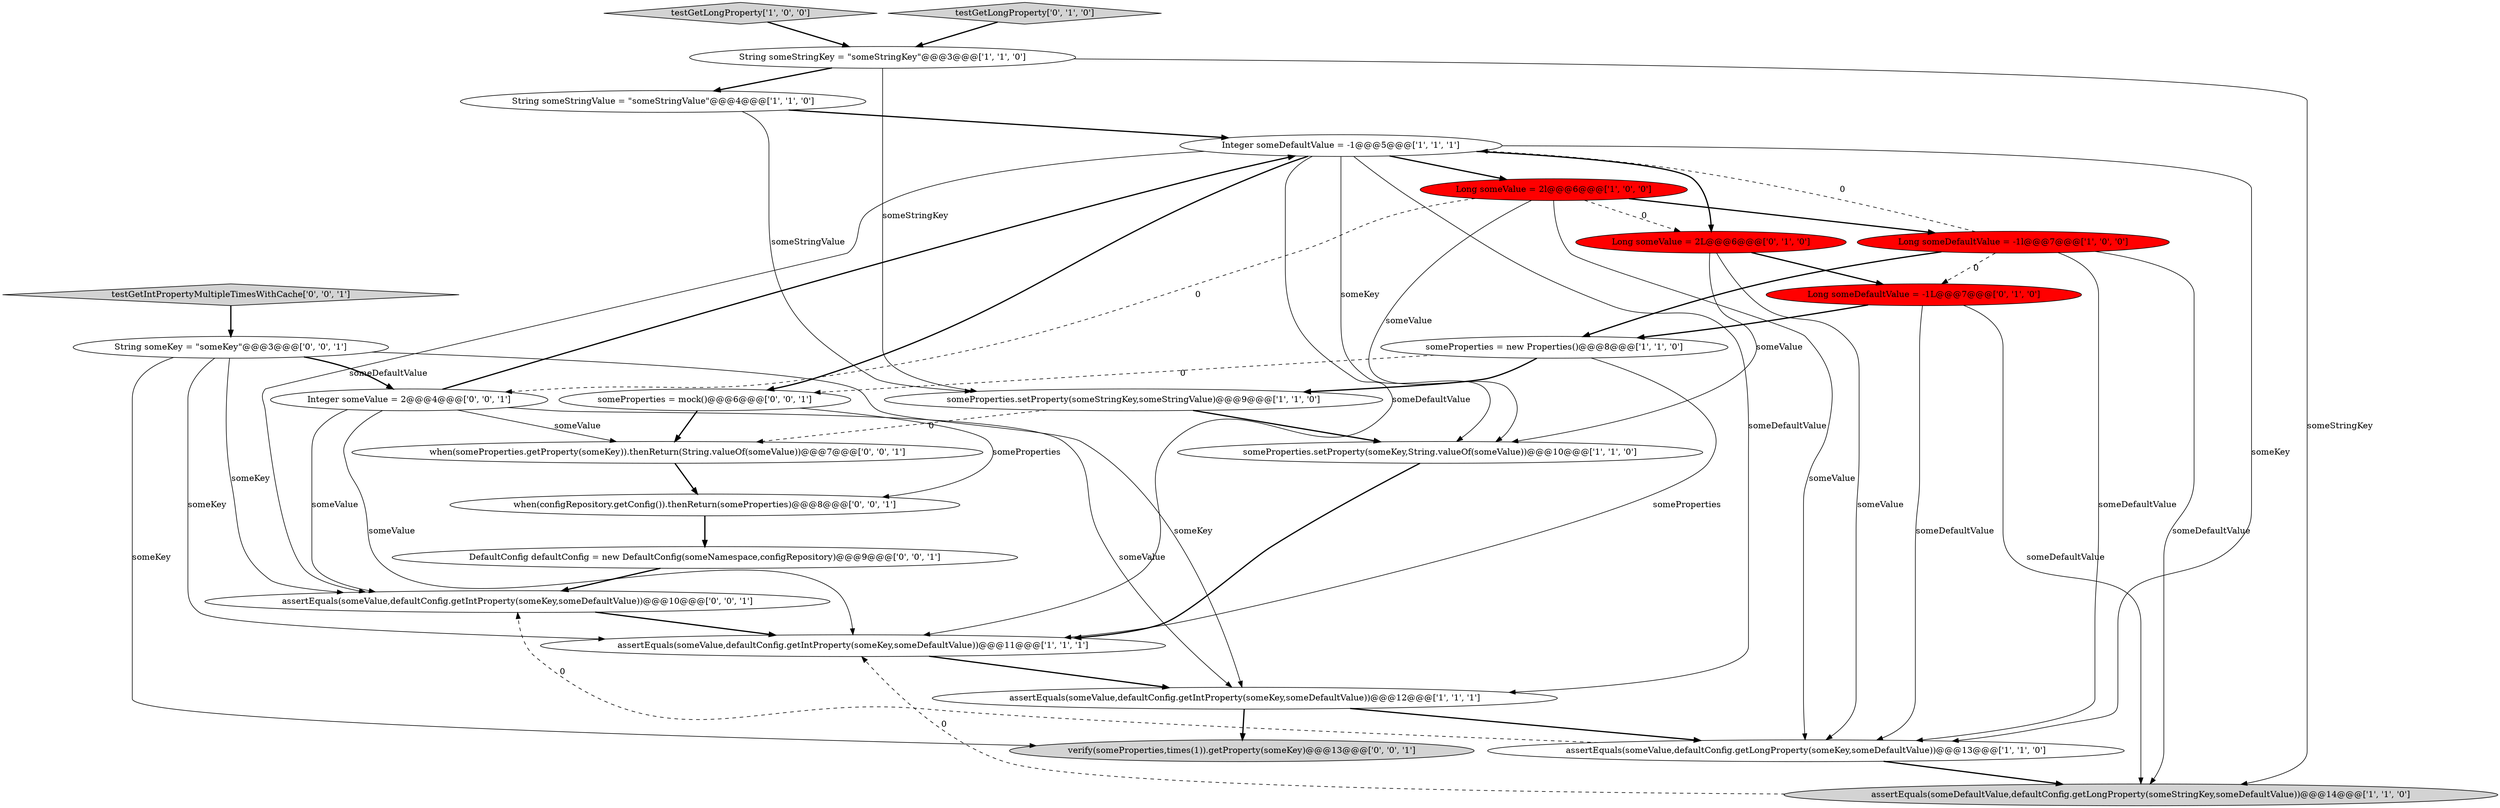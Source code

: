 digraph {
4 [style = filled, label = "String someStringValue = \"someStringValue\"@@@4@@@['1', '1', '0']", fillcolor = white, shape = ellipse image = "AAA0AAABBB1BBB"];
22 [style = filled, label = "someProperties = mock()@@@6@@@['0', '0', '1']", fillcolor = white, shape = ellipse image = "AAA0AAABBB3BBB"];
24 [style = filled, label = "assertEquals(someValue,defaultConfig.getIntProperty(someKey,someDefaultValue))@@@10@@@['0', '0', '1']", fillcolor = white, shape = ellipse image = "AAA0AAABBB3BBB"];
23 [style = filled, label = "verify(someProperties,times(1)).getProperty(someKey)@@@13@@@['0', '0', '1']", fillcolor = lightgray, shape = ellipse image = "AAA0AAABBB3BBB"];
7 [style = filled, label = "someProperties.setProperty(someKey,String.valueOf(someValue))@@@10@@@['1', '1', '0']", fillcolor = white, shape = ellipse image = "AAA0AAABBB1BBB"];
5 [style = filled, label = "Integer someDefaultValue = -1@@@5@@@['1', '1', '1']", fillcolor = white, shape = ellipse image = "AAA0AAABBB1BBB"];
3 [style = filled, label = "testGetLongProperty['1', '0', '0']", fillcolor = lightgray, shape = diamond image = "AAA0AAABBB1BBB"];
0 [style = filled, label = "Long someDefaultValue = -1l@@@7@@@['1', '0', '0']", fillcolor = red, shape = ellipse image = "AAA1AAABBB1BBB"];
6 [style = filled, label = "assertEquals(someValue,defaultConfig.getIntProperty(someKey,someDefaultValue))@@@12@@@['1', '1', '1']", fillcolor = white, shape = ellipse image = "AAA0AAABBB1BBB"];
10 [style = filled, label = "String someStringKey = \"someStringKey\"@@@3@@@['1', '1', '0']", fillcolor = white, shape = ellipse image = "AAA0AAABBB1BBB"];
15 [style = filled, label = "Long someDefaultValue = -1L@@@7@@@['0', '1', '0']", fillcolor = red, shape = ellipse image = "AAA1AAABBB2BBB"];
13 [style = filled, label = "testGetLongProperty['0', '1', '0']", fillcolor = lightgray, shape = diamond image = "AAA0AAABBB2BBB"];
14 [style = filled, label = "Long someValue = 2L@@@6@@@['0', '1', '0']", fillcolor = red, shape = ellipse image = "AAA1AAABBB2BBB"];
16 [style = filled, label = "String someKey = \"someKey\"@@@3@@@['0', '0', '1']", fillcolor = white, shape = ellipse image = "AAA0AAABBB3BBB"];
1 [style = filled, label = "Long someValue = 2l@@@6@@@['1', '0', '0']", fillcolor = red, shape = ellipse image = "AAA1AAABBB1BBB"];
21 [style = filled, label = "testGetIntPropertyMultipleTimesWithCache['0', '0', '1']", fillcolor = lightgray, shape = diamond image = "AAA0AAABBB3BBB"];
18 [style = filled, label = "when(someProperties.getProperty(someKey)).thenReturn(String.valueOf(someValue))@@@7@@@['0', '0', '1']", fillcolor = white, shape = ellipse image = "AAA0AAABBB3BBB"];
11 [style = filled, label = "someProperties = new Properties()@@@8@@@['1', '1', '0']", fillcolor = white, shape = ellipse image = "AAA0AAABBB1BBB"];
19 [style = filled, label = "when(configRepository.getConfig()).thenReturn(someProperties)@@@8@@@['0', '0', '1']", fillcolor = white, shape = ellipse image = "AAA0AAABBB3BBB"];
2 [style = filled, label = "someProperties.setProperty(someStringKey,someStringValue)@@@9@@@['1', '1', '0']", fillcolor = white, shape = ellipse image = "AAA0AAABBB1BBB"];
8 [style = filled, label = "assertEquals(someDefaultValue,defaultConfig.getLongProperty(someStringKey,someDefaultValue))@@@14@@@['1', '1', '0']", fillcolor = lightgray, shape = ellipse image = "AAA0AAABBB1BBB"];
17 [style = filled, label = "Integer someValue = 2@@@4@@@['0', '0', '1']", fillcolor = white, shape = ellipse image = "AAA0AAABBB3BBB"];
12 [style = filled, label = "assertEquals(someValue,defaultConfig.getLongProperty(someKey,someDefaultValue))@@@13@@@['1', '1', '0']", fillcolor = white, shape = ellipse image = "AAA0AAABBB1BBB"];
9 [style = filled, label = "assertEquals(someValue,defaultConfig.getIntProperty(someKey,someDefaultValue))@@@11@@@['1', '1', '1']", fillcolor = white, shape = ellipse image = "AAA0AAABBB1BBB"];
20 [style = filled, label = "DefaultConfig defaultConfig = new DefaultConfig(someNamespace,configRepository)@@@9@@@['0', '0', '1']", fillcolor = white, shape = ellipse image = "AAA0AAABBB3BBB"];
14->7 [style = solid, label="someValue"];
13->10 [style = bold, label=""];
17->24 [style = solid, label="someValue"];
10->2 [style = solid, label="someStringKey"];
5->9 [style = solid, label="someDefaultValue"];
17->5 [style = bold, label=""];
22->19 [style = solid, label="someProperties"];
0->5 [style = dashed, label="0"];
1->14 [style = dashed, label="0"];
6->23 [style = bold, label=""];
19->20 [style = bold, label=""];
11->22 [style = dashed, label="0"];
18->19 [style = bold, label=""];
0->15 [style = dashed, label="0"];
0->11 [style = bold, label=""];
16->6 [style = solid, label="someKey"];
5->24 [style = solid, label="someDefaultValue"];
10->8 [style = solid, label="someStringKey"];
1->0 [style = bold, label=""];
16->17 [style = bold, label=""];
5->14 [style = bold, label=""];
17->6 [style = solid, label="someValue"];
17->9 [style = solid, label="someValue"];
15->8 [style = solid, label="someDefaultValue"];
11->2 [style = bold, label=""];
9->6 [style = bold, label=""];
5->12 [style = solid, label="someKey"];
7->9 [style = bold, label=""];
14->12 [style = solid, label="someValue"];
3->10 [style = bold, label=""];
5->1 [style = bold, label=""];
8->9 [style = dashed, label="0"];
0->8 [style = solid, label="someDefaultValue"];
5->6 [style = solid, label="someDefaultValue"];
22->18 [style = bold, label=""];
1->12 [style = solid, label="someValue"];
1->17 [style = dashed, label="0"];
15->11 [style = bold, label=""];
15->12 [style = solid, label="someDefaultValue"];
16->24 [style = solid, label="someKey"];
16->9 [style = solid, label="someKey"];
11->9 [style = solid, label="someProperties"];
12->8 [style = bold, label=""];
12->24 [style = dashed, label="0"];
0->12 [style = solid, label="someDefaultValue"];
2->18 [style = dashed, label="0"];
10->4 [style = bold, label=""];
21->16 [style = bold, label=""];
5->7 [style = solid, label="someKey"];
14->15 [style = bold, label=""];
1->7 [style = solid, label="someValue"];
2->7 [style = bold, label=""];
17->18 [style = solid, label="someValue"];
20->24 [style = bold, label=""];
5->22 [style = bold, label=""];
4->5 [style = bold, label=""];
16->23 [style = solid, label="someKey"];
4->2 [style = solid, label="someStringValue"];
24->9 [style = bold, label=""];
6->12 [style = bold, label=""];
}
